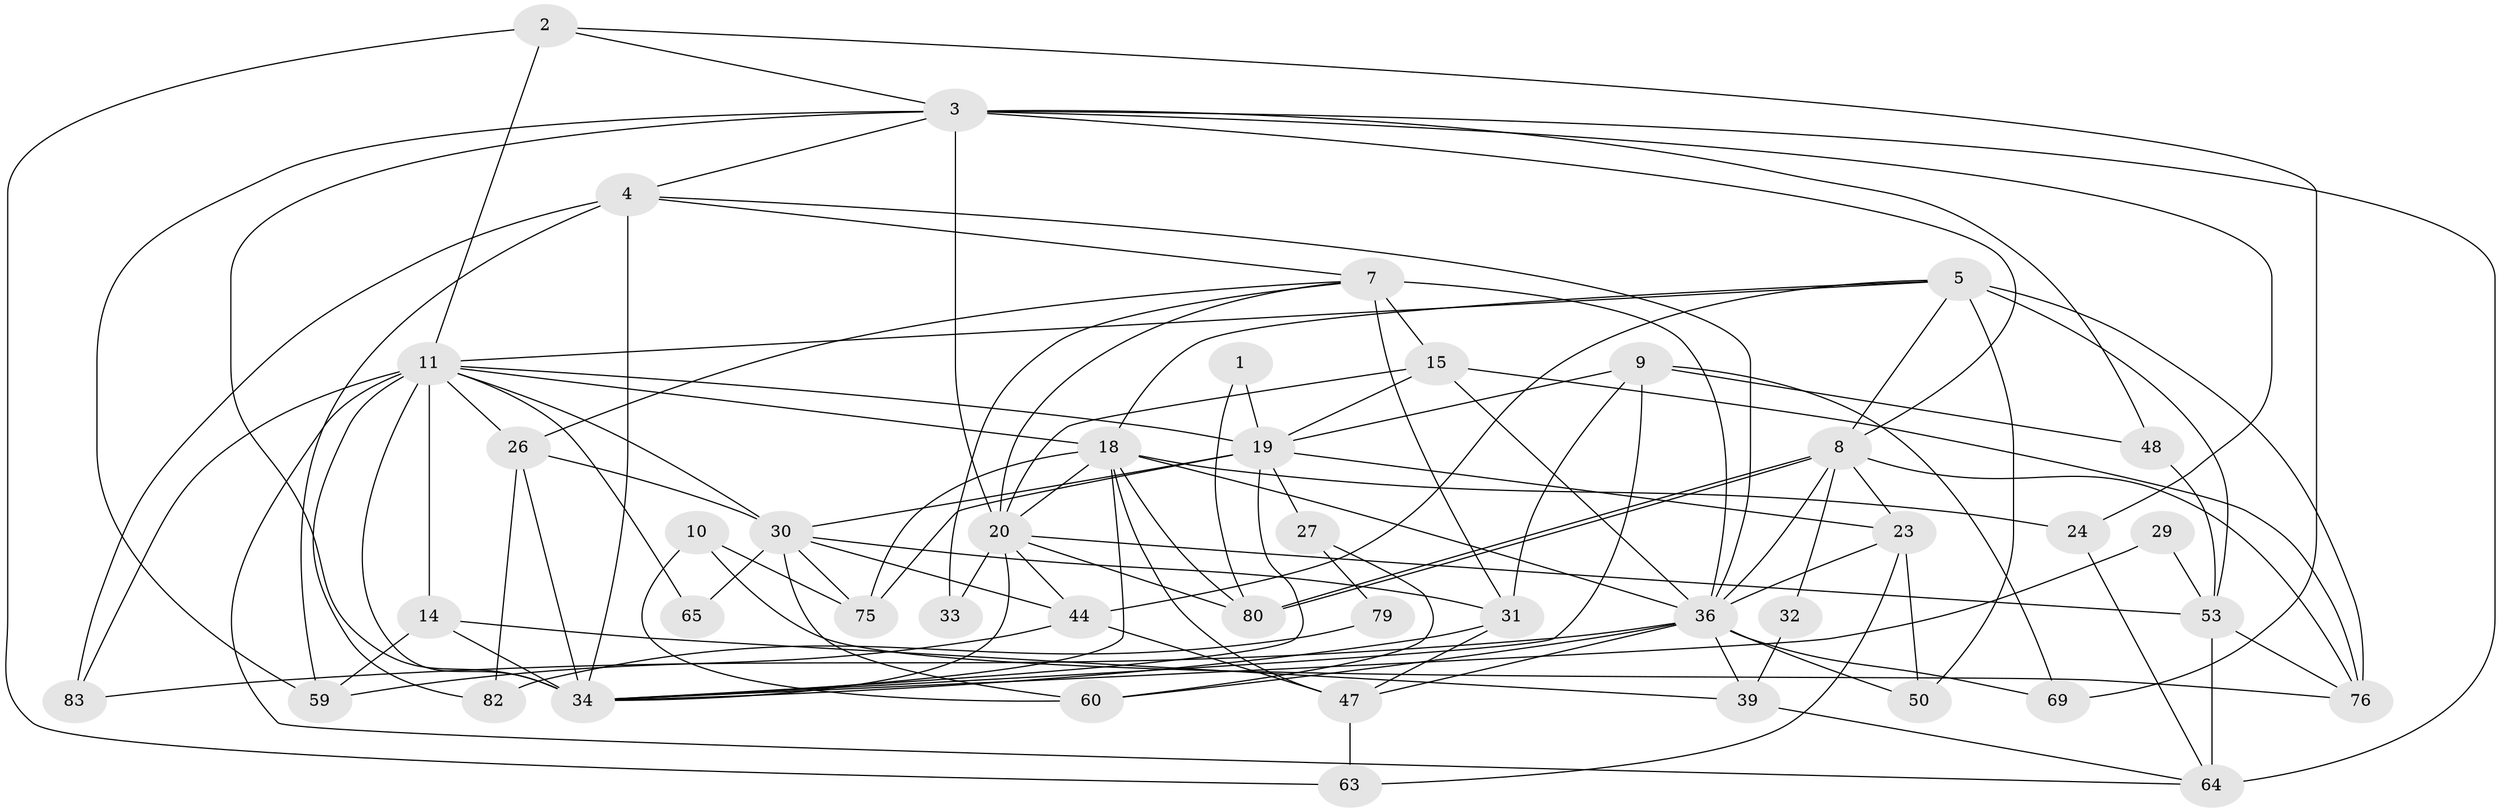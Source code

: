 // original degree distribution, {2: 0.11363636363636363, 4: 0.29545454545454547, 5: 0.18181818181818182, 6: 0.09090909090909091, 3: 0.2727272727272727, 7: 0.045454545454545456}
// Generated by graph-tools (version 1.1) at 2025/15/03/09/25 04:15:02]
// undirected, 44 vertices, 113 edges
graph export_dot {
graph [start="1"]
  node [color=gray90,style=filled];
  1;
  2;
  3 [super="+12"];
  4 [super="+6"];
  5 [super="+61+57"];
  7 [super="+16+71"];
  8 [super="+67+45"];
  9 [super="+28"];
  10;
  11 [super="+13"];
  14 [super="+70"];
  15 [super="+25"];
  18 [super="+22+46"];
  19 [super="+21+40"];
  20 [super="+66+58+38"];
  23 [super="+78"];
  24;
  26;
  27;
  29;
  30 [super="+35"];
  31 [super="+51"];
  32;
  33;
  34 [super="+41+37"];
  36 [super="+86+42"];
  39 [super="+77"];
  44 [super="+73"];
  47 [super="+54+72"];
  48 [super="+85"];
  50 [super="+55"];
  53 [super="+56"];
  59;
  60;
  63;
  64 [super="+81+68"];
  65;
  69;
  75;
  76;
  79;
  80;
  82;
  83;
  1 -- 80;
  1 -- 19;
  2 -- 63;
  2 -- 3;
  2 -- 69;
  2 -- 11;
  3 -- 24;
  3 -- 34;
  3 -- 4;
  3 -- 64;
  3 -- 48;
  3 -- 20;
  3 -- 8;
  3 -- 59;
  4 -- 83 [weight=2];
  4 -- 36;
  4 -- 34 [weight=2];
  4 -- 7;
  4 -- 59;
  5 -- 18;
  5 -- 50 [weight=2];
  5 -- 11;
  5 -- 8;
  5 -- 44;
  5 -- 76;
  5 -- 53;
  7 -- 26;
  7 -- 31 [weight=2];
  7 -- 33;
  7 -- 36 [weight=2];
  7 -- 15;
  7 -- 20;
  8 -- 80;
  8 -- 80;
  8 -- 32;
  8 -- 76;
  8 -- 23;
  8 -- 36 [weight=2];
  9 -- 34;
  9 -- 48;
  9 -- 69;
  9 -- 31;
  9 -- 19;
  10 -- 76;
  10 -- 60;
  10 -- 75;
  11 -- 18;
  11 -- 64;
  11 -- 65;
  11 -- 34 [weight=2];
  11 -- 14;
  11 -- 82;
  11 -- 83;
  11 -- 26;
  11 -- 30;
  11 -- 19;
  14 -- 59;
  14 -- 39 [weight=2];
  14 -- 34 [weight=2];
  15 -- 76;
  15 -- 36;
  15 -- 19;
  15 -- 20;
  18 -- 75 [weight=2];
  18 -- 34;
  18 -- 80;
  18 -- 24;
  18 -- 47;
  18 -- 36;
  18 -- 20;
  19 -- 23 [weight=2];
  19 -- 75;
  19 -- 27;
  19 -- 30 [weight=2];
  19 -- 34;
  20 -- 33;
  20 -- 80;
  20 -- 53;
  20 -- 44;
  20 -- 34;
  23 -- 50 [weight=2];
  23 -- 63;
  23 -- 36;
  24 -- 64;
  26 -- 82;
  26 -- 30;
  26 -- 34;
  27 -- 60;
  27 -- 79;
  29 -- 34;
  29 -- 53;
  30 -- 60;
  30 -- 65;
  30 -- 75;
  30 -- 31;
  30 -- 44;
  31 -- 47;
  31 -- 34;
  32 -- 39 [weight=2];
  36 -- 50;
  36 -- 83;
  36 -- 69;
  36 -- 39;
  36 -- 60;
  36 -- 47;
  39 -- 64;
  44 -- 59;
  44 -- 47;
  47 -- 63 [weight=2];
  48 -- 53;
  53 -- 64 [weight=3];
  53 -- 76;
  79 -- 82;
}
